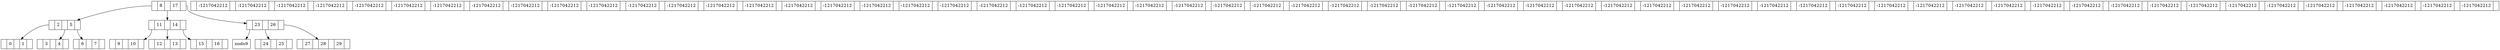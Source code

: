 digraph{graph [];node [fontsize = "16"shape = "record"];edge [];
nodo8 [label = "<c0> | <c1> 8 | <c2> | <c3> 17 | <c4> "];
nodo8:c0 -> nodo2;
nodo8:c2 -> nodo7;
nodo8:c4 -> nodo12;
nodo2 [label = "<c0> | <c1> 2 | <c2> | <c3> 5 | <c4> "];
nodo2:c0 -> nodo0;
nodo2:c2 -> nodo1;
nodo2:c4 -> nodo3;
nodo7 [label = "<c0> | <c1> 11 | <c2> | <c3> 14 | <c4> "];
nodo7:c0 -> nodo4;
nodo7:c2 -> nodo5;
nodo7:c4 -> nodo6;
nodo12 [label = "<c0> | <c1> 23 | <c2> | <c3> 26 | <c4> "];
nodo12:c0 -> nodo9;
nodo12:c2 -> nodo11;
nodo12:c4 -> nodo13;
nodo0 [label = "<c0> | <c1> 0 | <c2> | <c3> 1 | <c4> "];
nodo1 [label = "<c0> | <c1> 3 | <c2> | <c3> 4 | <c4> "];
nodo3 [label = "<c0> | <c1> 6 | <c2> | <c3> 7 | <c4> "];
nodo4 [label = "<c0> | <c1> 9 | <c2> | <c3> 10 | <c4> "];
nodo5 [label = "<c0> | <c1> 12 | <c2> | <c3> 13 | <c4> "];
nodo6 [label = "<c0> | <c1> 15 | <c2> | <c3> 16 | <c4> "];
nodo135332576 [label = "<c0> | <c1> -1217042212 | <c2> | <c3> -1217042212 | <c4> | <c5> -1217042212 | <c6> | <c7> -1217042212 | <c8> | <c9> -1217042212 | <c10> | <c11> -1217042212 | <c12> | <c13> -1217042212 | <c14> | <c15> -1217042212 | <c16> | <c17> -1217042212 | <c18> | <c19> -1217042212 | <c20> | <c21> -1217042212 | <c22> | <c23> -1217042212 | <c24> | <c25> -1217042212 | <c26> | <c27> -1217042212 | <c28> | <c29> -1217042212 | <c30> | <c31> -1217042212 | <c32> | <c33> -1217042212 | <c34> | <c35> -1217042212 | <c36> | <c37> -1217042212 | <c38> | <c39> -1217042212 | <c40> | <c41> -1217042212 | <c42> | <c43> -1217042212 | <c44> | <c45> -1217042212 | <c46> | <c47> -1217042212 | <c48> | <c49> -1217042212 | <c50> | <c51> -1217042212 | <c52> | <c53> -1217042212 | <c54> | <c55> -1217042212 | <c56> | <c57> -1217042212 | <c58> | <c59> -1217042212 | <c60> | <c61> -1217042212 | <c62> | <c63> -1217042212 | <c64> | <c65> -1217042212 | <c66> | <c67> -1217042212 | <c68> | <c69> -1217042212 | <c70> | <c71> -1217042212 | <c72> | <c73> -1217042212 | <c74> | <c75> -1217042212 | <c76> | <c77> -1217042212 | <c78> | <c79> -1217042212 | <c80> | <c81> -1217042212 | <c82> | <c83> -1217042212 | <c84> | <c85> -1217042212 | <c86> | <c87> -1217042212 | <c88> | <c89> -1217042212 | <c90> | <c91> -1217042212 | <c92> | <c93> -1217042212 | <c94> | <c95> -1217042212 | <c96> | <c97> -1217042212 | <c98> | <c99> -1217042212 | <c100> | <c101> -1217042212 | <c102> | <c103> -1217042212 | <c104> | <c105> -1217042212 | <c106> | <c107> -1217042212 | <c108> | <c109> -1217042212 | <c110> | <c111> -1217042212 | <c112> | <c113> -1217042212 | <c114> | <c115> -1217042212 | <c116> | <c117> -1217042212 | <c118> "];
nodo11 [label = "<c0> | <c1> 24 | <c2> | <c3> 25 | <c4> "];
nodo13 [label = "<c0> | <c1> 27 | <c2> | <c3> 28 | <c4> | <c5> 29 | <c6> "];
}